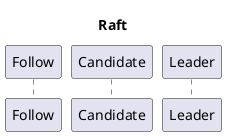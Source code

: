 @startuml

title Raft

participant "Follow" as F
participant "Candidate" as C
participant "Leader" as L

@enduml